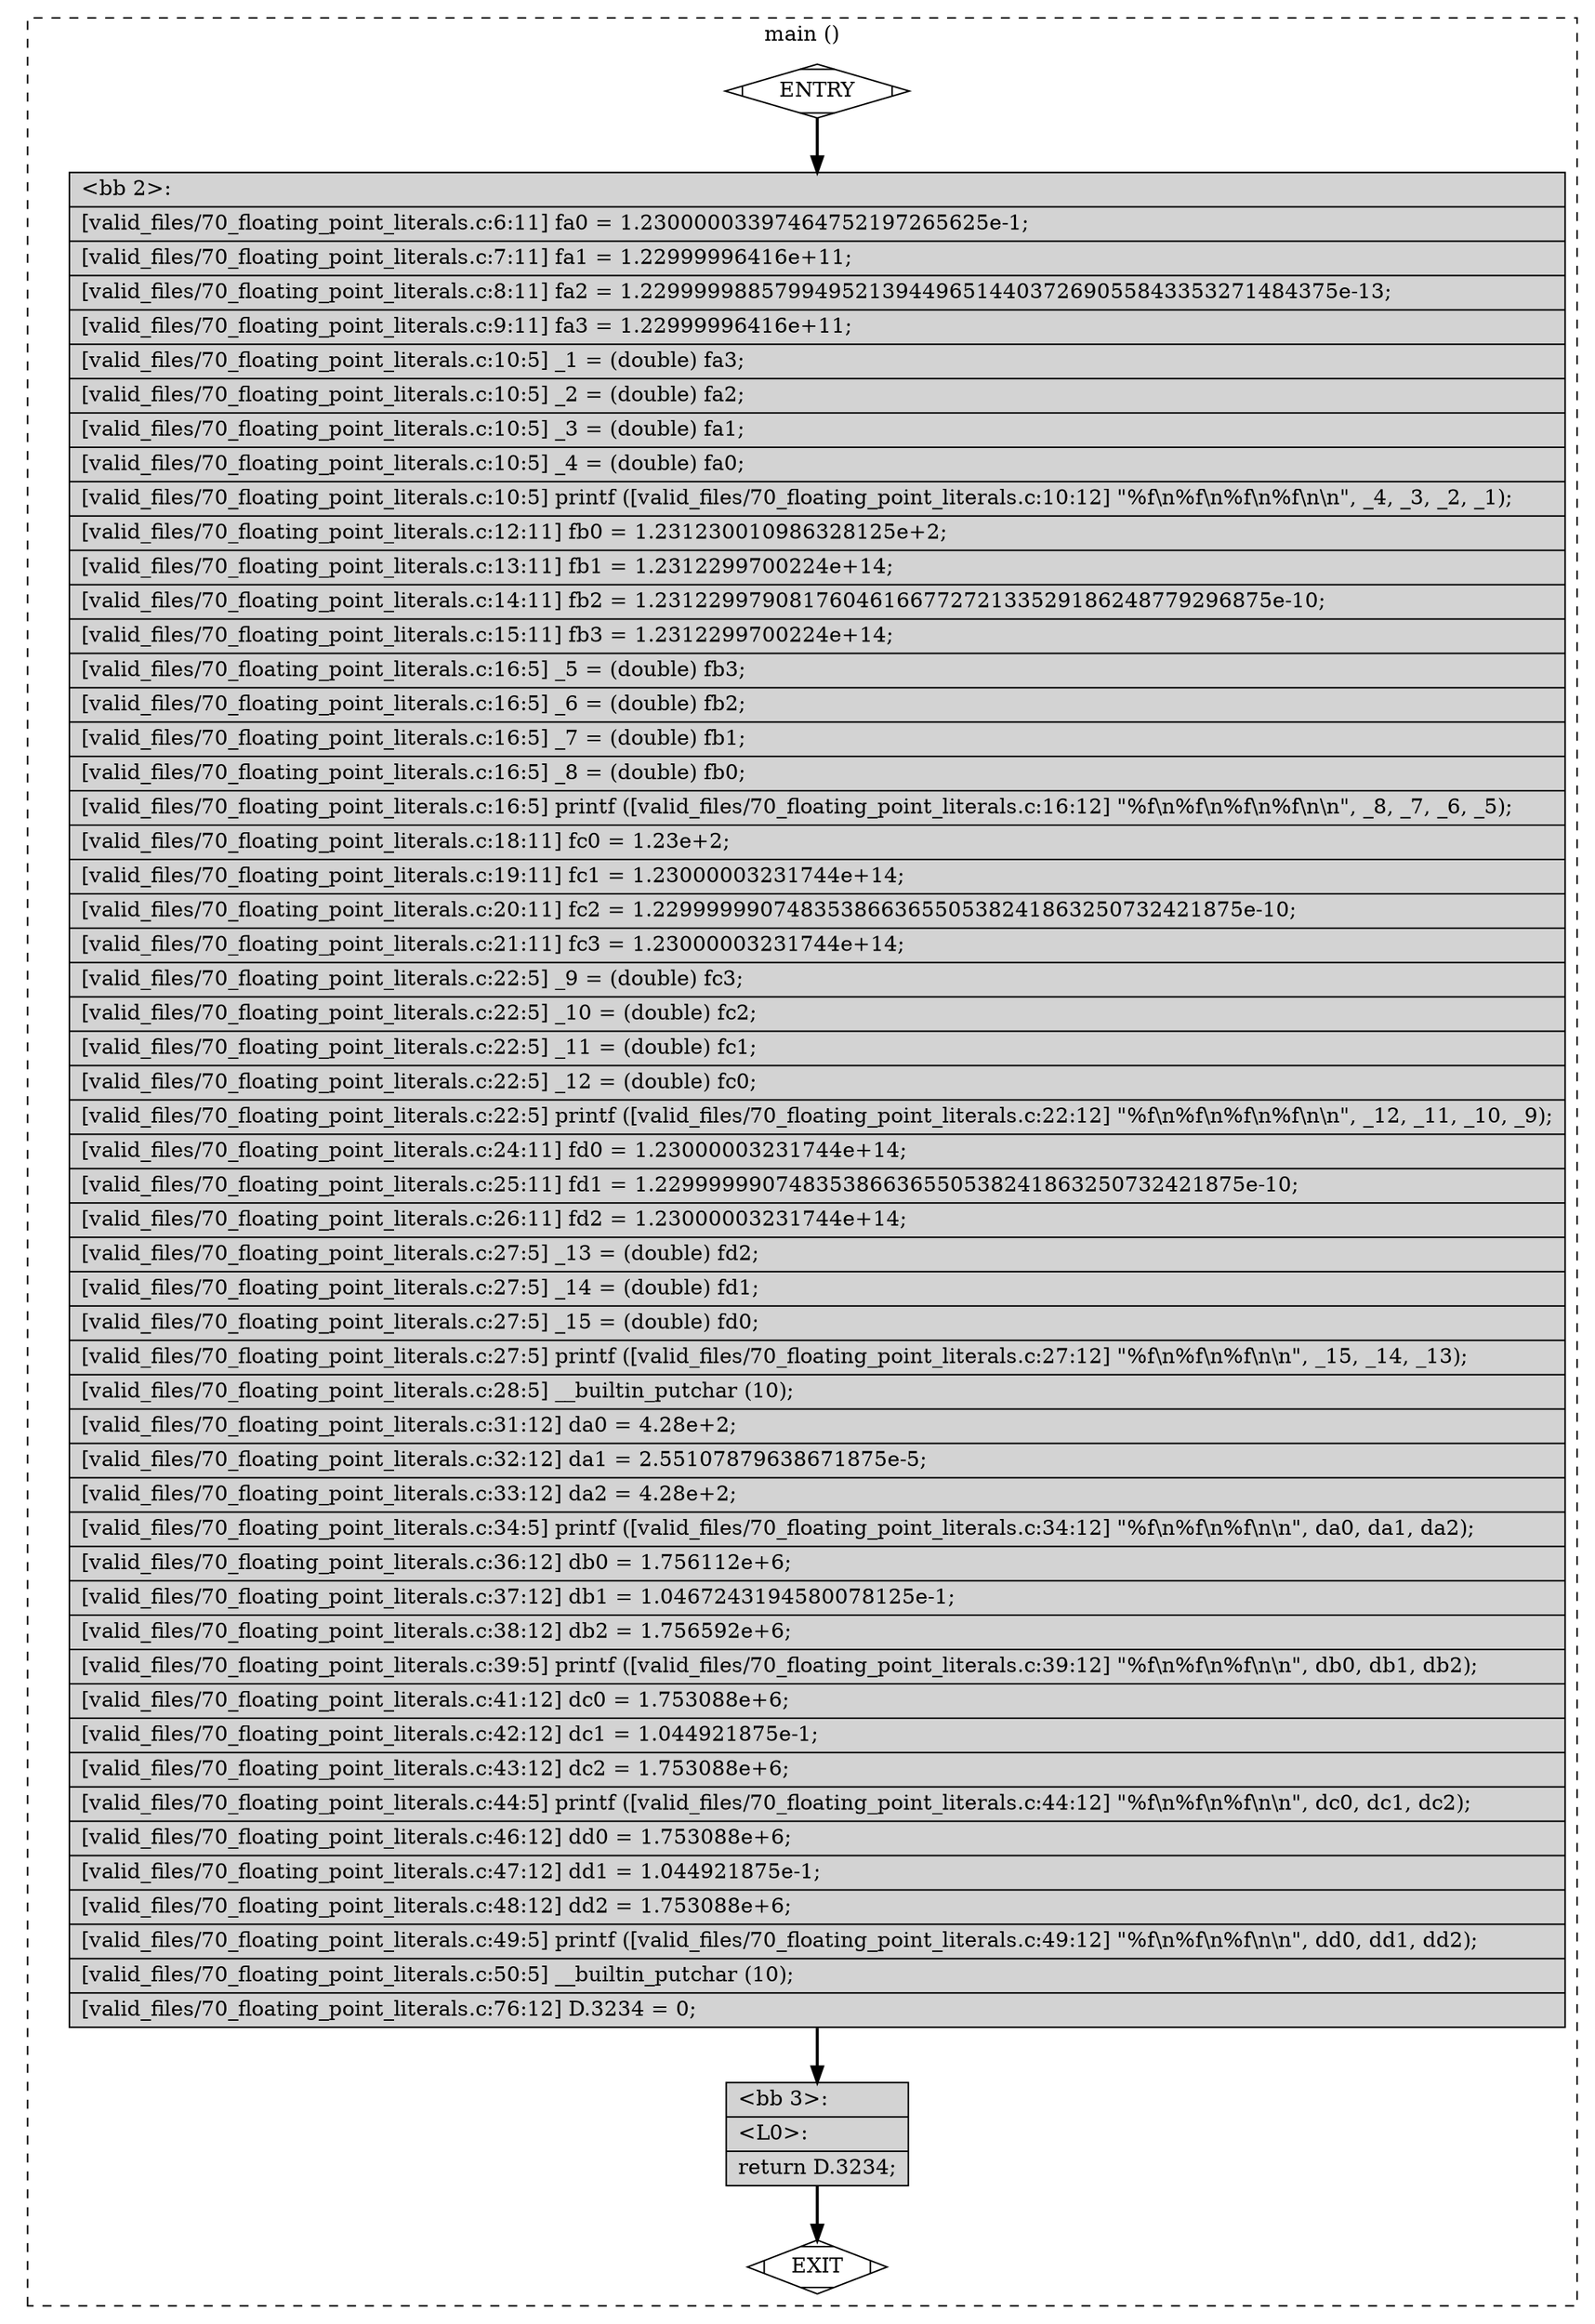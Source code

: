digraph "a-70_floating_point_literals.c.015t.cfg" {
overlap=false;
subgraph "cluster_main" {
	style="dashed";
	color="black";
	label="main ()";
	fn_0_basic_block_0 [shape=Mdiamond,style=filled,fillcolor=white,label="ENTRY"];

	fn_0_basic_block_1 [shape=Mdiamond,style=filled,fillcolor=white,label="EXIT"];

	fn_0_basic_block_2 [shape=record,style=filled,fillcolor=lightgrey,label="{\<bb\ 2\>:\l\
|[valid_files/70_floating_point_literals.c:6:11]\ fa0\ =\ 1.23000003397464752197265625e-1;\l\
|[valid_files/70_floating_point_literals.c:7:11]\ fa1\ =\ 1.22999996416e+11;\l\
|[valid_files/70_floating_point_literals.c:8:11]\ fa2\ =\ 1.2299999885799495213944965144037269055843353271484375e-13;\l\
|[valid_files/70_floating_point_literals.c:9:11]\ fa3\ =\ 1.22999996416e+11;\l\
|[valid_files/70_floating_point_literals.c:10:5]\ _1\ =\ (double)\ fa3;\l\
|[valid_files/70_floating_point_literals.c:10:5]\ _2\ =\ (double)\ fa2;\l\
|[valid_files/70_floating_point_literals.c:10:5]\ _3\ =\ (double)\ fa1;\l\
|[valid_files/70_floating_point_literals.c:10:5]\ _4\ =\ (double)\ fa0;\l\
|[valid_files/70_floating_point_literals.c:10:5]\ printf\ ([valid_files/70_floating_point_literals.c:10:12]\ \"%f\\n%f\\n%f\\n%f\\n\\n\",\ _4,\ _3,\ _2,\ _1);\l\
|[valid_files/70_floating_point_literals.c:12:11]\ fb0\ =\ 1.231230010986328125e+2;\l\
|[valid_files/70_floating_point_literals.c:13:11]\ fb1\ =\ 1.2312299700224e+14;\l\
|[valid_files/70_floating_point_literals.c:14:11]\ fb2\ =\ 1.2312299790817604616677272133529186248779296875e-10;\l\
|[valid_files/70_floating_point_literals.c:15:11]\ fb3\ =\ 1.2312299700224e+14;\l\
|[valid_files/70_floating_point_literals.c:16:5]\ _5\ =\ (double)\ fb3;\l\
|[valid_files/70_floating_point_literals.c:16:5]\ _6\ =\ (double)\ fb2;\l\
|[valid_files/70_floating_point_literals.c:16:5]\ _7\ =\ (double)\ fb1;\l\
|[valid_files/70_floating_point_literals.c:16:5]\ _8\ =\ (double)\ fb0;\l\
|[valid_files/70_floating_point_literals.c:16:5]\ printf\ ([valid_files/70_floating_point_literals.c:16:12]\ \"%f\\n%f\\n%f\\n%f\\n\\n\",\ _8,\ _7,\ _6,\ _5);\l\
|[valid_files/70_floating_point_literals.c:18:11]\ fc0\ =\ 1.23e+2;\l\
|[valid_files/70_floating_point_literals.c:19:11]\ fc1\ =\ 1.23000003231744e+14;\l\
|[valid_files/70_floating_point_literals.c:20:11]\ fc2\ =\ 1.22999999074835386636550538241863250732421875e-10;\l\
|[valid_files/70_floating_point_literals.c:21:11]\ fc3\ =\ 1.23000003231744e+14;\l\
|[valid_files/70_floating_point_literals.c:22:5]\ _9\ =\ (double)\ fc3;\l\
|[valid_files/70_floating_point_literals.c:22:5]\ _10\ =\ (double)\ fc2;\l\
|[valid_files/70_floating_point_literals.c:22:5]\ _11\ =\ (double)\ fc1;\l\
|[valid_files/70_floating_point_literals.c:22:5]\ _12\ =\ (double)\ fc0;\l\
|[valid_files/70_floating_point_literals.c:22:5]\ printf\ ([valid_files/70_floating_point_literals.c:22:12]\ \"%f\\n%f\\n%f\\n%f\\n\\n\",\ _12,\ _11,\ _10,\ _9);\l\
|[valid_files/70_floating_point_literals.c:24:11]\ fd0\ =\ 1.23000003231744e+14;\l\
|[valid_files/70_floating_point_literals.c:25:11]\ fd1\ =\ 1.22999999074835386636550538241863250732421875e-10;\l\
|[valid_files/70_floating_point_literals.c:26:11]\ fd2\ =\ 1.23000003231744e+14;\l\
|[valid_files/70_floating_point_literals.c:27:5]\ _13\ =\ (double)\ fd2;\l\
|[valid_files/70_floating_point_literals.c:27:5]\ _14\ =\ (double)\ fd1;\l\
|[valid_files/70_floating_point_literals.c:27:5]\ _15\ =\ (double)\ fd0;\l\
|[valid_files/70_floating_point_literals.c:27:5]\ printf\ ([valid_files/70_floating_point_literals.c:27:12]\ \"%f\\n%f\\n%f\\n\\n\",\ _15,\ _14,\ _13);\l\
|[valid_files/70_floating_point_literals.c:28:5]\ __builtin_putchar\ (10);\l\
|[valid_files/70_floating_point_literals.c:31:12]\ da0\ =\ 4.28e+2;\l\
|[valid_files/70_floating_point_literals.c:32:12]\ da1\ =\ 2.55107879638671875e-5;\l\
|[valid_files/70_floating_point_literals.c:33:12]\ da2\ =\ 4.28e+2;\l\
|[valid_files/70_floating_point_literals.c:34:5]\ printf\ ([valid_files/70_floating_point_literals.c:34:12]\ \"%f\\n%f\\n%f\\n\\n\",\ da0,\ da1,\ da2);\l\
|[valid_files/70_floating_point_literals.c:36:12]\ db0\ =\ 1.756112e+6;\l\
|[valid_files/70_floating_point_literals.c:37:12]\ db1\ =\ 1.0467243194580078125e-1;\l\
|[valid_files/70_floating_point_literals.c:38:12]\ db2\ =\ 1.756592e+6;\l\
|[valid_files/70_floating_point_literals.c:39:5]\ printf\ ([valid_files/70_floating_point_literals.c:39:12]\ \"%f\\n%f\\n%f\\n\\n\",\ db0,\ db1,\ db2);\l\
|[valid_files/70_floating_point_literals.c:41:12]\ dc0\ =\ 1.753088e+6;\l\
|[valid_files/70_floating_point_literals.c:42:12]\ dc1\ =\ 1.044921875e-1;\l\
|[valid_files/70_floating_point_literals.c:43:12]\ dc2\ =\ 1.753088e+6;\l\
|[valid_files/70_floating_point_literals.c:44:5]\ printf\ ([valid_files/70_floating_point_literals.c:44:12]\ \"%f\\n%f\\n%f\\n\\n\",\ dc0,\ dc1,\ dc2);\l\
|[valid_files/70_floating_point_literals.c:46:12]\ dd0\ =\ 1.753088e+6;\l\
|[valid_files/70_floating_point_literals.c:47:12]\ dd1\ =\ 1.044921875e-1;\l\
|[valid_files/70_floating_point_literals.c:48:12]\ dd2\ =\ 1.753088e+6;\l\
|[valid_files/70_floating_point_literals.c:49:5]\ printf\ ([valid_files/70_floating_point_literals.c:49:12]\ \"%f\\n%f\\n%f\\n\\n\",\ dd0,\ dd1,\ dd2);\l\
|[valid_files/70_floating_point_literals.c:50:5]\ __builtin_putchar\ (10);\l\
|[valid_files/70_floating_point_literals.c:76:12]\ D.3234\ =\ 0;\l\
}"];

	fn_0_basic_block_3 [shape=record,style=filled,fillcolor=lightgrey,label="{\<bb\ 3\>:\l\
|\<L0\>:\l\
|return\ D.3234;\l\
}"];

	fn_0_basic_block_0:s -> fn_0_basic_block_2:n [style="solid,bold",color=black,weight=100,constraint=true];
	fn_0_basic_block_2:s -> fn_0_basic_block_3:n [style="solid,bold",color=black,weight=100,constraint=true];
	fn_0_basic_block_3:s -> fn_0_basic_block_1:n [style="solid,bold",color=black,weight=10,constraint=true];
	fn_0_basic_block_0:s -> fn_0_basic_block_1:n [style="invis",constraint=true];
}
}
